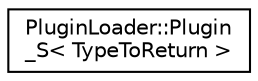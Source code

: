 digraph "Graphical Class Hierarchy"
{
 // INTERACTIVE_SVG=YES
 // LATEX_PDF_SIZE
  edge [fontname="Helvetica",fontsize="10",labelfontname="Helvetica",labelfontsize="10"];
  node [fontname="Helvetica",fontsize="10",shape=record];
  rankdir="LR";
  Node0 [label="PluginLoader::Plugin\l_S\< TypeToReturn \>",height=0.2,width=0.4,color="black", fillcolor="white", style="filled",URL="$d1/dac/structPluginLoader_1_1Plugin__S.html",tooltip=" "];
}
